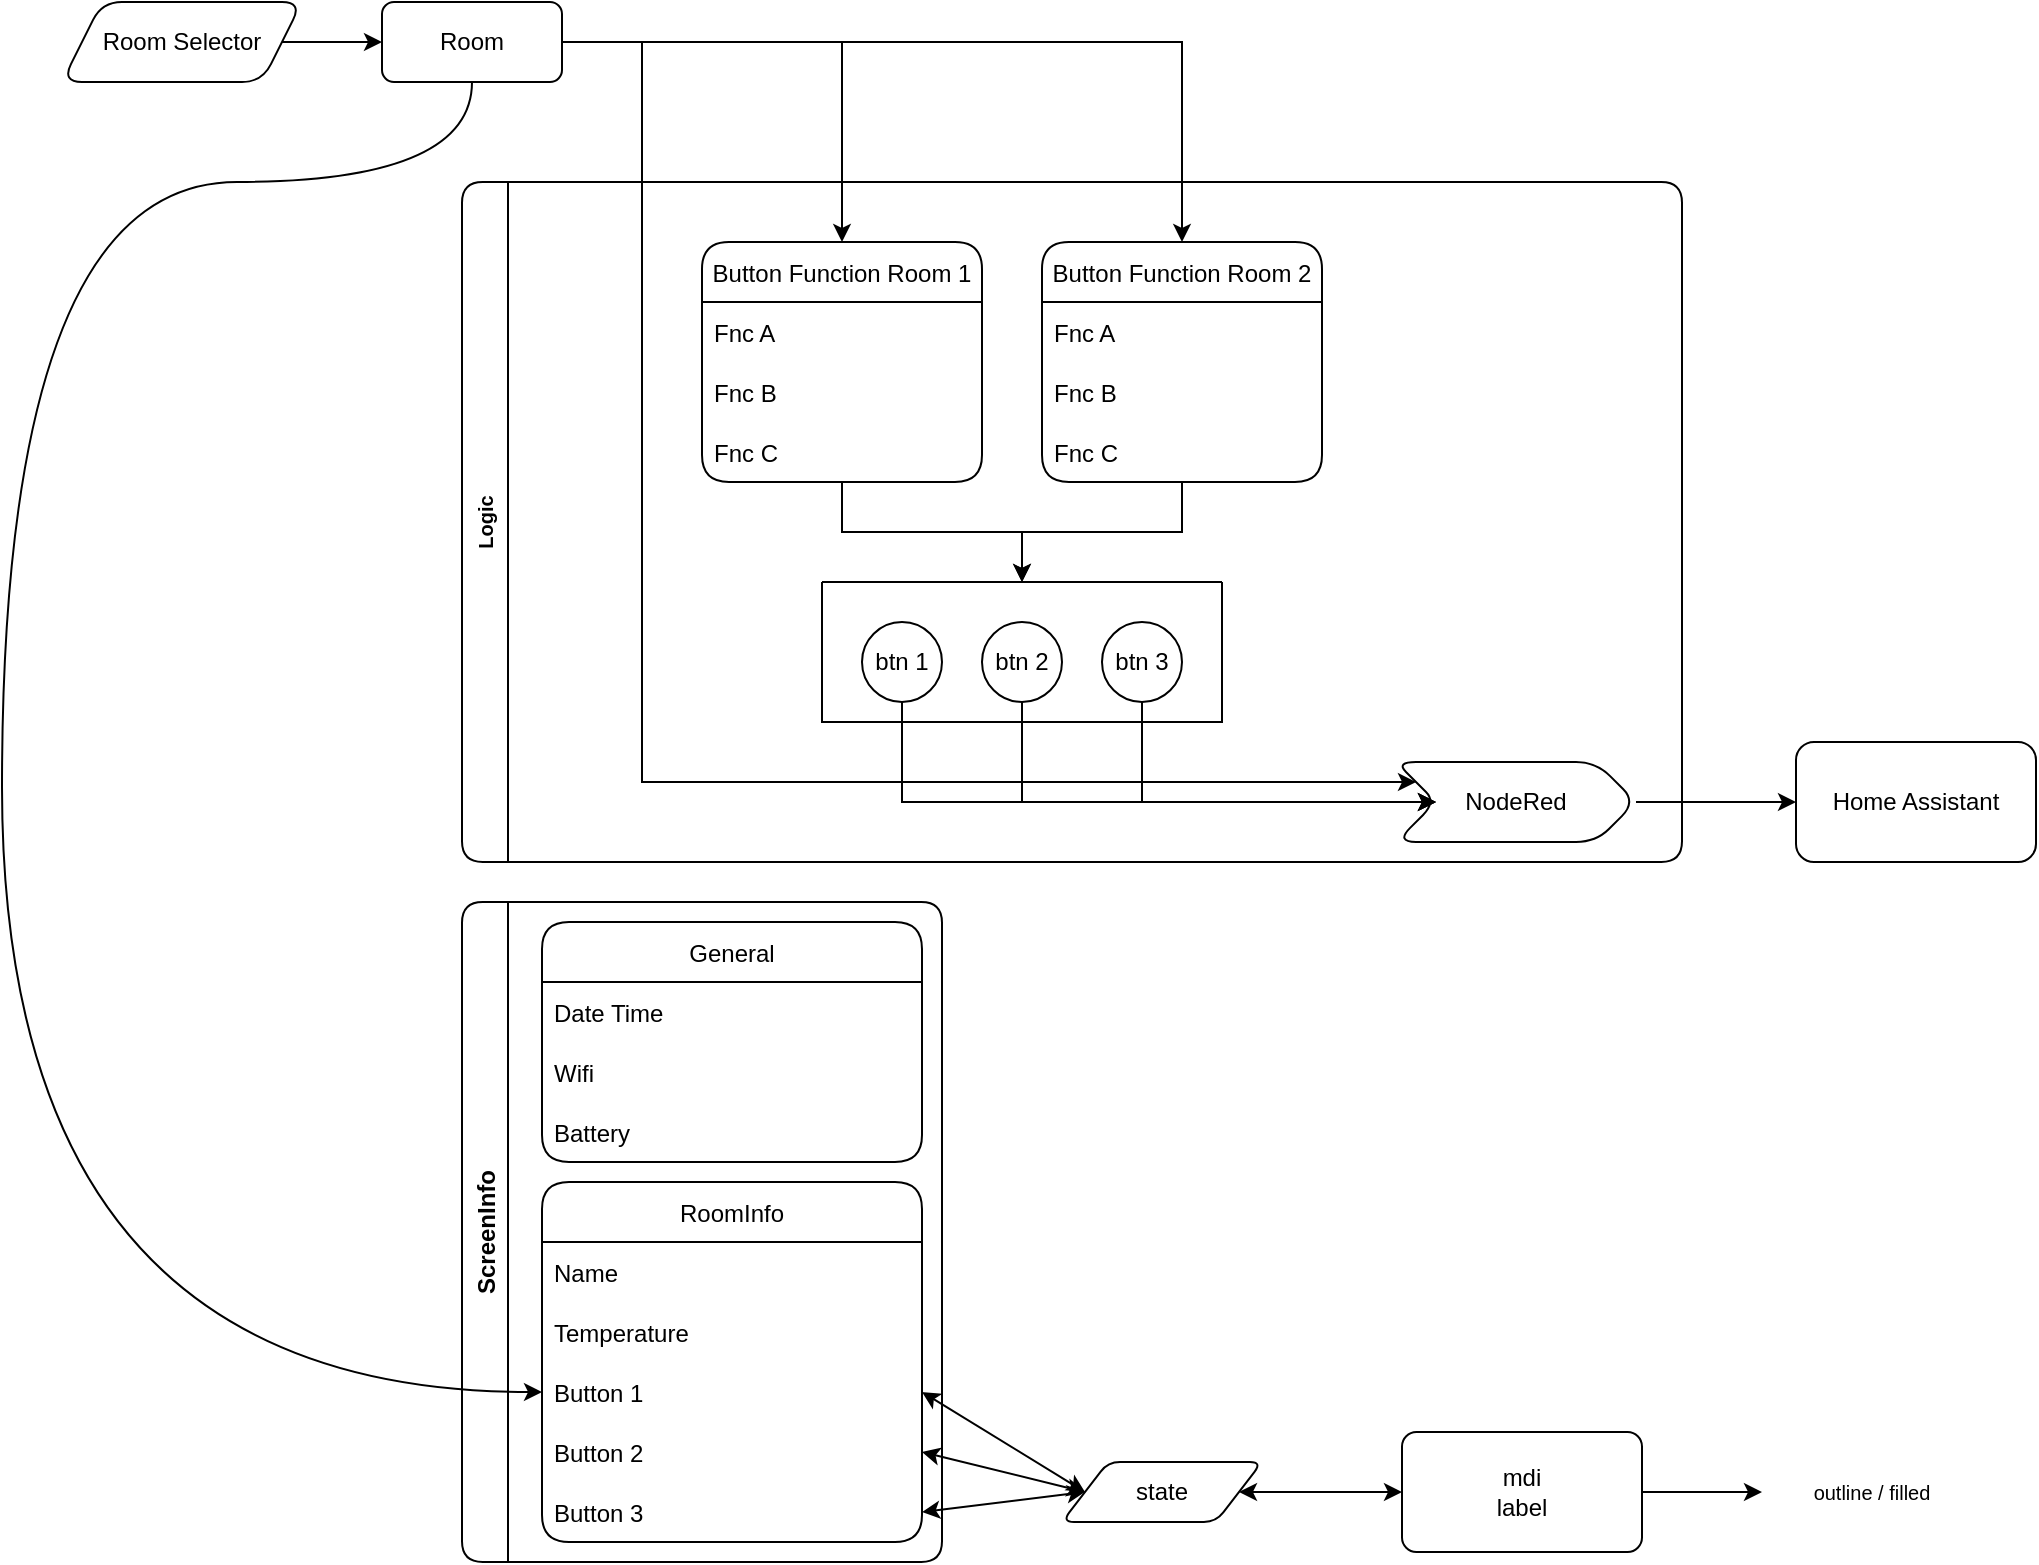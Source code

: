 <mxfile version="16.5.2" type="github" pages="2">
  <diagram id="4uab9OP-IaXWsomK-0Jk" name="Flow">
    <mxGraphModel dx="1298" dy="777" grid="1" gridSize="10" guides="1" tooltips="1" connect="1" arrows="1" fold="1" page="1" pageScale="1" pageWidth="1654" pageHeight="1169" math="0" shadow="0">
      <root>
        <mxCell id="0" />
        <mxCell id="1" parent="0" />
        <mxCell id="aPHUXNIeI92vyV6Ut_RM-1" style="edgeStyle=orthogonalEdgeStyle;rounded=0;orthogonalLoop=1;jettySize=auto;html=1;exitX=1;exitY=0.5;exitDx=0;exitDy=0;entryX=0.5;entryY=0;entryDx=0;entryDy=0;" parent="1" source="aPHUXNIeI92vyV6Ut_RM-4" target="aPHUXNIeI92vyV6Ut_RM-27" edge="1">
          <mxGeometry relative="1" as="geometry" />
        </mxCell>
        <mxCell id="aPHUXNIeI92vyV6Ut_RM-2" style="edgeStyle=orthogonalEdgeStyle;rounded=0;orthogonalLoop=1;jettySize=auto;html=1;exitX=1;exitY=0.5;exitDx=0;exitDy=0;entryX=0.5;entryY=0;entryDx=0;entryDy=0;" parent="1" source="aPHUXNIeI92vyV6Ut_RM-4" target="aPHUXNIeI92vyV6Ut_RM-31" edge="1">
          <mxGeometry relative="1" as="geometry" />
        </mxCell>
        <mxCell id="aPHUXNIeI92vyV6Ut_RM-3" style="edgeStyle=orthogonalEdgeStyle;rounded=0;orthogonalLoop=1;jettySize=auto;html=1;exitX=1;exitY=0.5;exitDx=0;exitDy=0;" parent="1" source="aPHUXNIeI92vyV6Ut_RM-4" target="aPHUXNIeI92vyV6Ut_RM-41" edge="1">
          <mxGeometry relative="1" as="geometry">
            <Array as="points">
              <mxPoint x="330" y="70" />
              <mxPoint x="330" y="440" />
            </Array>
          </mxGeometry>
        </mxCell>
        <mxCell id="aPHUXNIeI92vyV6Ut_RM-4" value="Room" style="rounded=1;whiteSpace=wrap;html=1;" parent="1" vertex="1">
          <mxGeometry x="200" y="50" width="90" height="40" as="geometry" />
        </mxCell>
        <mxCell id="aPHUXNIeI92vyV6Ut_RM-5" style="edgeStyle=orthogonalEdgeStyle;rounded=0;orthogonalLoop=1;jettySize=auto;html=1;exitX=1;exitY=0.5;exitDx=0;exitDy=0;entryX=0;entryY=0.5;entryDx=0;entryDy=0;" parent="1" source="aPHUXNIeI92vyV6Ut_RM-6" target="aPHUXNIeI92vyV6Ut_RM-4" edge="1">
          <mxGeometry relative="1" as="geometry" />
        </mxCell>
        <mxCell id="aPHUXNIeI92vyV6Ut_RM-6" value="Room Selector" style="shape=parallelogram;perimeter=parallelogramPerimeter;whiteSpace=wrap;html=1;fixedSize=1;rounded=1;" parent="1" vertex="1">
          <mxGeometry x="40" y="50" width="120" height="40" as="geometry" />
        </mxCell>
        <mxCell id="aPHUXNIeI92vyV6Ut_RM-7" value="ScreenInfo" style="swimlane;horizontal=0;rounded=1;" parent="1" vertex="1">
          <mxGeometry x="240" y="500" width="240" height="330" as="geometry" />
        </mxCell>
        <mxCell id="aPHUXNIeI92vyV6Ut_RM-8" value="RoomInfo" style="swimlane;fontStyle=0;childLayout=stackLayout;horizontal=1;startSize=30;horizontalStack=0;resizeParent=1;resizeParentMax=0;resizeLast=0;collapsible=1;marginBottom=0;rounded=1;" parent="aPHUXNIeI92vyV6Ut_RM-7" vertex="1">
          <mxGeometry x="40" y="140" width="190" height="180" as="geometry">
            <mxRectangle x="40" y="140" width="80" height="30" as="alternateBounds" />
          </mxGeometry>
        </mxCell>
        <mxCell id="aPHUXNIeI92vyV6Ut_RM-9" value="Name  " style="text;strokeColor=none;fillColor=none;align=left;verticalAlign=middle;spacingLeft=4;spacingRight=4;overflow=hidden;points=[[0,0.5],[1,0.5]];portConstraint=eastwest;rotatable=0;rounded=1;" parent="aPHUXNIeI92vyV6Ut_RM-8" vertex="1">
          <mxGeometry y="30" width="190" height="30" as="geometry" />
        </mxCell>
        <mxCell id="aPHUXNIeI92vyV6Ut_RM-10" value="Temperature" style="text;strokeColor=none;fillColor=none;align=left;verticalAlign=middle;spacingLeft=4;spacingRight=4;overflow=hidden;points=[[0,0.5],[1,0.5]];portConstraint=eastwest;rotatable=0;rounded=1;" parent="aPHUXNIeI92vyV6Ut_RM-8" vertex="1">
          <mxGeometry y="60" width="190" height="30" as="geometry" />
        </mxCell>
        <mxCell id="aPHUXNIeI92vyV6Ut_RM-11" value="Button 1 " style="text;strokeColor=none;fillColor=none;align=left;verticalAlign=middle;spacingLeft=4;spacingRight=4;overflow=hidden;points=[[0,0.5],[1,0.5]];portConstraint=eastwest;rotatable=0;rounded=1;" parent="aPHUXNIeI92vyV6Ut_RM-8" vertex="1">
          <mxGeometry y="90" width="190" height="30" as="geometry" />
        </mxCell>
        <mxCell id="aPHUXNIeI92vyV6Ut_RM-12" value="Button 2" style="text;strokeColor=none;fillColor=none;align=left;verticalAlign=middle;spacingLeft=4;spacingRight=4;overflow=hidden;points=[[0,0.5],[1,0.5]];portConstraint=eastwest;rotatable=0;rounded=1;" parent="aPHUXNIeI92vyV6Ut_RM-8" vertex="1">
          <mxGeometry y="120" width="190" height="30" as="geometry" />
        </mxCell>
        <mxCell id="aPHUXNIeI92vyV6Ut_RM-13" value="Button 3" style="text;strokeColor=none;fillColor=none;align=left;verticalAlign=middle;spacingLeft=4;spacingRight=4;overflow=hidden;points=[[0,0.5],[1,0.5]];portConstraint=eastwest;rotatable=0;rounded=1;" parent="aPHUXNIeI92vyV6Ut_RM-8" vertex="1">
          <mxGeometry y="150" width="190" height="30" as="geometry" />
        </mxCell>
        <mxCell id="aPHUXNIeI92vyV6Ut_RM-14" value="General" style="swimlane;fontStyle=0;childLayout=stackLayout;horizontal=1;startSize=30;horizontalStack=0;resizeParent=1;resizeParentMax=0;resizeLast=0;collapsible=1;marginBottom=0;rounded=1;" parent="aPHUXNIeI92vyV6Ut_RM-7" vertex="1">
          <mxGeometry x="40" y="10" width="190" height="120" as="geometry">
            <mxRectangle x="40" y="10" width="80" height="30" as="alternateBounds" />
          </mxGeometry>
        </mxCell>
        <mxCell id="aPHUXNIeI92vyV6Ut_RM-15" value="Date Time" style="text;strokeColor=none;fillColor=none;align=left;verticalAlign=middle;spacingLeft=4;spacingRight=4;overflow=hidden;points=[[0,0.5],[1,0.5]];portConstraint=eastwest;rotatable=0;rounded=1;" parent="aPHUXNIeI92vyV6Ut_RM-14" vertex="1">
          <mxGeometry y="30" width="190" height="30" as="geometry" />
        </mxCell>
        <mxCell id="aPHUXNIeI92vyV6Ut_RM-16" value="Wifi" style="text;strokeColor=none;fillColor=none;align=left;verticalAlign=middle;spacingLeft=4;spacingRight=4;overflow=hidden;points=[[0,0.5],[1,0.5]];portConstraint=eastwest;rotatable=0;rounded=1;" parent="aPHUXNIeI92vyV6Ut_RM-14" vertex="1">
          <mxGeometry y="60" width="190" height="30" as="geometry" />
        </mxCell>
        <mxCell id="aPHUXNIeI92vyV6Ut_RM-17" value="Battery" style="text;strokeColor=none;fillColor=none;align=left;verticalAlign=middle;spacingLeft=4;spacingRight=4;overflow=hidden;points=[[0,0.5],[1,0.5]];portConstraint=eastwest;rotatable=0;rounded=1;" parent="aPHUXNIeI92vyV6Ut_RM-14" vertex="1">
          <mxGeometry y="90" width="190" height="30" as="geometry" />
        </mxCell>
        <mxCell id="aPHUXNIeI92vyV6Ut_RM-18" style="rounded=0;orthogonalLoop=1;jettySize=auto;html=1;exitX=1;exitY=0.5;exitDx=0;exitDy=0;entryX=0;entryY=0.5;entryDx=0;entryDy=0;fontSize=10;" parent="1" source="aPHUXNIeI92vyV6Ut_RM-45" target="aPHUXNIeI92vyV6Ut_RM-24" edge="1">
          <mxGeometry relative="1" as="geometry" />
        </mxCell>
        <mxCell id="aPHUXNIeI92vyV6Ut_RM-19" value="" style="edgeStyle=orthogonalEdgeStyle;curved=1;rounded=0;orthogonalLoop=1;jettySize=auto;html=1;fontSize=10;startArrow=classic;startFill=1;" parent="1" source="aPHUXNIeI92vyV6Ut_RM-20" target="aPHUXNIeI92vyV6Ut_RM-45" edge="1">
          <mxGeometry relative="1" as="geometry" />
        </mxCell>
        <mxCell id="aPHUXNIeI92vyV6Ut_RM-20" value="state" style="shape=parallelogram;html=1;strokeWidth=1;perimeter=parallelogramPerimeter;whiteSpace=wrap;rounded=1;arcSize=12;size=0.23;" parent="1" vertex="1">
          <mxGeometry x="540" y="780" width="100" height="30" as="geometry" />
        </mxCell>
        <mxCell id="aPHUXNIeI92vyV6Ut_RM-21" style="rounded=0;orthogonalLoop=1;jettySize=auto;html=1;exitX=1;exitY=0.5;exitDx=0;exitDy=0;startArrow=classic;startFill=1;entryX=0;entryY=0.5;entryDx=0;entryDy=0;" parent="1" source="aPHUXNIeI92vyV6Ut_RM-11" target="aPHUXNIeI92vyV6Ut_RM-20" edge="1">
          <mxGeometry relative="1" as="geometry" />
        </mxCell>
        <mxCell id="aPHUXNIeI92vyV6Ut_RM-22" style="rounded=0;orthogonalLoop=1;jettySize=auto;html=1;exitX=1;exitY=0.5;exitDx=0;exitDy=0;entryX=0;entryY=0.5;entryDx=0;entryDy=0;startArrow=classic;startFill=1;" parent="1" source="aPHUXNIeI92vyV6Ut_RM-12" target="aPHUXNIeI92vyV6Ut_RM-20" edge="1">
          <mxGeometry relative="1" as="geometry">
            <mxPoint x="610" y="795.276" as="targetPoint" />
          </mxGeometry>
        </mxCell>
        <mxCell id="aPHUXNIeI92vyV6Ut_RM-23" style="rounded=0;orthogonalLoop=1;jettySize=auto;html=1;exitX=1;exitY=0.5;exitDx=0;exitDy=0;entryX=0;entryY=0.5;entryDx=0;entryDy=0;startArrow=classic;startFill=1;" parent="1" source="aPHUXNIeI92vyV6Ut_RM-13" target="aPHUXNIeI92vyV6Ut_RM-20" edge="1">
          <mxGeometry relative="1" as="geometry">
            <mxPoint x="610" y="790" as="targetPoint" />
          </mxGeometry>
        </mxCell>
        <mxCell id="aPHUXNIeI92vyV6Ut_RM-24" value="outline / filled" style="text;html=1;strokeColor=none;fillColor=none;align=center;verticalAlign=middle;whiteSpace=wrap;rounded=0;labelBorderColor=none;fontSize=10;" parent="1" vertex="1">
          <mxGeometry x="890" y="780" width="110" height="30" as="geometry" />
        </mxCell>
        <mxCell id="aPHUXNIeI92vyV6Ut_RM-25" style="edgeStyle=orthogonalEdgeStyle;rounded=0;orthogonalLoop=1;jettySize=auto;html=1;exitX=0.5;exitY=1;exitDx=0;exitDy=0;entryX=0;entryY=0.5;entryDx=0;entryDy=0;fontSize=10;curved=1;" parent="1" source="aPHUXNIeI92vyV6Ut_RM-4" target="aPHUXNIeI92vyV6Ut_RM-11" edge="1">
          <mxGeometry relative="1" as="geometry">
            <Array as="points">
              <mxPoint x="245" y="140" />
              <mxPoint x="10" y="140" />
              <mxPoint x="10" y="745" />
            </Array>
          </mxGeometry>
        </mxCell>
        <mxCell id="aPHUXNIeI92vyV6Ut_RM-26" value="Logic" style="swimlane;horizontal=0;rounded=1;labelBorderColor=none;fontSize=10;strokeWidth=1;" parent="1" vertex="1">
          <mxGeometry x="240" y="140" width="610" height="340" as="geometry" />
        </mxCell>
        <mxCell id="aPHUXNIeI92vyV6Ut_RM-27" value="Button Function Room 1" style="swimlane;fontStyle=0;childLayout=stackLayout;horizontal=1;startSize=30;horizontalStack=0;resizeParent=1;resizeParentMax=0;resizeLast=0;collapsible=1;marginBottom=0;rounded=1;" parent="aPHUXNIeI92vyV6Ut_RM-26" vertex="1">
          <mxGeometry x="120" y="30" width="140" height="120" as="geometry">
            <mxRectangle x="380" y="90" width="160" height="30" as="alternateBounds" />
          </mxGeometry>
        </mxCell>
        <mxCell id="aPHUXNIeI92vyV6Ut_RM-28" value="Fnc A" style="text;strokeColor=none;fillColor=none;align=left;verticalAlign=middle;spacingLeft=4;spacingRight=4;overflow=hidden;points=[[0,0.5],[1,0.5]];portConstraint=eastwest;rotatable=0;" parent="aPHUXNIeI92vyV6Ut_RM-27" vertex="1">
          <mxGeometry y="30" width="140" height="30" as="geometry" />
        </mxCell>
        <mxCell id="aPHUXNIeI92vyV6Ut_RM-29" value="Fnc B" style="text;strokeColor=none;fillColor=none;align=left;verticalAlign=middle;spacingLeft=4;spacingRight=4;overflow=hidden;points=[[0,0.5],[1,0.5]];portConstraint=eastwest;rotatable=0;" parent="aPHUXNIeI92vyV6Ut_RM-27" vertex="1">
          <mxGeometry y="60" width="140" height="30" as="geometry" />
        </mxCell>
        <mxCell id="aPHUXNIeI92vyV6Ut_RM-30" value="Fnc C" style="text;strokeColor=none;fillColor=none;align=left;verticalAlign=middle;spacingLeft=4;spacingRight=4;overflow=hidden;points=[[0,0.5],[1,0.5]];portConstraint=eastwest;rotatable=0;" parent="aPHUXNIeI92vyV6Ut_RM-27" vertex="1">
          <mxGeometry y="90" width="140" height="30" as="geometry" />
        </mxCell>
        <mxCell id="aPHUXNIeI92vyV6Ut_RM-31" value="Button Function Room 2" style="swimlane;fontStyle=0;childLayout=stackLayout;horizontal=1;startSize=30;horizontalStack=0;resizeParent=1;resizeParentMax=0;resizeLast=0;collapsible=1;marginBottom=0;rounded=1;" parent="aPHUXNIeI92vyV6Ut_RM-26" vertex="1">
          <mxGeometry x="290" y="30" width="140" height="120" as="geometry">
            <mxRectangle x="550" y="90" width="160" height="30" as="alternateBounds" />
          </mxGeometry>
        </mxCell>
        <mxCell id="aPHUXNIeI92vyV6Ut_RM-32" value="Fnc A" style="text;strokeColor=none;fillColor=none;align=left;verticalAlign=middle;spacingLeft=4;spacingRight=4;overflow=hidden;points=[[0,0.5],[1,0.5]];portConstraint=eastwest;rotatable=0;" parent="aPHUXNIeI92vyV6Ut_RM-31" vertex="1">
          <mxGeometry y="30" width="140" height="30" as="geometry" />
        </mxCell>
        <mxCell id="aPHUXNIeI92vyV6Ut_RM-33" value="Fnc B" style="text;strokeColor=none;fillColor=none;align=left;verticalAlign=middle;spacingLeft=4;spacingRight=4;overflow=hidden;points=[[0,0.5],[1,0.5]];portConstraint=eastwest;rotatable=0;" parent="aPHUXNIeI92vyV6Ut_RM-31" vertex="1">
          <mxGeometry y="60" width="140" height="30" as="geometry" />
        </mxCell>
        <mxCell id="aPHUXNIeI92vyV6Ut_RM-34" value="Fnc C" style="text;strokeColor=none;fillColor=none;align=left;verticalAlign=middle;spacingLeft=4;spacingRight=4;overflow=hidden;points=[[0,0.5],[1,0.5]];portConstraint=eastwest;rotatable=0;" parent="aPHUXNIeI92vyV6Ut_RM-31" vertex="1">
          <mxGeometry y="90" width="140" height="30" as="geometry" />
        </mxCell>
        <mxCell id="aPHUXNIeI92vyV6Ut_RM-35" value="" style="swimlane;startSize=0;rounded=1;arcSize=26;" parent="aPHUXNIeI92vyV6Ut_RM-26" vertex="1">
          <mxGeometry x="180" y="200" width="200" height="70" as="geometry" />
        </mxCell>
        <mxCell id="aPHUXNIeI92vyV6Ut_RM-36" value="btn 1" style="ellipse;whiteSpace=wrap;html=1;aspect=fixed;" parent="aPHUXNIeI92vyV6Ut_RM-35" vertex="1">
          <mxGeometry x="20" y="20" width="40" height="40" as="geometry" />
        </mxCell>
        <mxCell id="aPHUXNIeI92vyV6Ut_RM-37" value="btn 2" style="ellipse;whiteSpace=wrap;html=1;aspect=fixed;" parent="aPHUXNIeI92vyV6Ut_RM-35" vertex="1">
          <mxGeometry x="80" y="20" width="40" height="40" as="geometry" />
        </mxCell>
        <mxCell id="aPHUXNIeI92vyV6Ut_RM-38" value="btn 3" style="ellipse;whiteSpace=wrap;html=1;aspect=fixed;" parent="aPHUXNIeI92vyV6Ut_RM-35" vertex="1">
          <mxGeometry x="140" y="20" width="40" height="40" as="geometry" />
        </mxCell>
        <mxCell id="aPHUXNIeI92vyV6Ut_RM-39" value="" style="edgeStyle=orthogonalEdgeStyle;rounded=0;orthogonalLoop=1;jettySize=auto;html=1;entryX=0.5;entryY=0;entryDx=0;entryDy=0;" parent="aPHUXNIeI92vyV6Ut_RM-26" source="aPHUXNIeI92vyV6Ut_RM-27" target="aPHUXNIeI92vyV6Ut_RM-35" edge="1">
          <mxGeometry relative="1" as="geometry" />
        </mxCell>
        <mxCell id="aPHUXNIeI92vyV6Ut_RM-40" style="edgeStyle=orthogonalEdgeStyle;rounded=0;orthogonalLoop=1;jettySize=auto;html=1;exitX=0.5;exitY=1;exitDx=0;exitDy=0;entryX=0.5;entryY=0;entryDx=0;entryDy=0;" parent="aPHUXNIeI92vyV6Ut_RM-26" source="aPHUXNIeI92vyV6Ut_RM-31" target="aPHUXNIeI92vyV6Ut_RM-35" edge="1">
          <mxGeometry relative="1" as="geometry" />
        </mxCell>
        <mxCell id="aPHUXNIeI92vyV6Ut_RM-41" value="NodeRed" style="shape=step;perimeter=stepPerimeter;whiteSpace=wrap;html=1;fixedSize=1;rounded=1;" parent="aPHUXNIeI92vyV6Ut_RM-26" vertex="1">
          <mxGeometry x="467" y="290" width="120" height="40" as="geometry" />
        </mxCell>
        <mxCell id="aPHUXNIeI92vyV6Ut_RM-42" style="edgeStyle=orthogonalEdgeStyle;rounded=0;orthogonalLoop=1;jettySize=auto;html=1;exitX=0.5;exitY=1;exitDx=0;exitDy=0;entryX=0;entryY=0.5;entryDx=0;entryDy=0;" parent="aPHUXNIeI92vyV6Ut_RM-26" source="aPHUXNIeI92vyV6Ut_RM-36" target="aPHUXNIeI92vyV6Ut_RM-41" edge="1">
          <mxGeometry relative="1" as="geometry">
            <Array as="points">
              <mxPoint x="220" y="310" />
            </Array>
          </mxGeometry>
        </mxCell>
        <mxCell id="aPHUXNIeI92vyV6Ut_RM-43" style="edgeStyle=orthogonalEdgeStyle;rounded=0;orthogonalLoop=1;jettySize=auto;html=1;exitX=0.5;exitY=1;exitDx=0;exitDy=0;entryX=0;entryY=0.5;entryDx=0;entryDy=0;" parent="aPHUXNIeI92vyV6Ut_RM-26" source="aPHUXNIeI92vyV6Ut_RM-37" target="aPHUXNIeI92vyV6Ut_RM-41" edge="1">
          <mxGeometry relative="1" as="geometry">
            <Array as="points">
              <mxPoint x="280" y="310" />
            </Array>
          </mxGeometry>
        </mxCell>
        <mxCell id="aPHUXNIeI92vyV6Ut_RM-44" style="edgeStyle=orthogonalEdgeStyle;rounded=0;orthogonalLoop=1;jettySize=auto;html=1;exitX=0.5;exitY=1;exitDx=0;exitDy=0;entryX=0;entryY=0.5;entryDx=0;entryDy=0;" parent="aPHUXNIeI92vyV6Ut_RM-26" source="aPHUXNIeI92vyV6Ut_RM-38" target="aPHUXNIeI92vyV6Ut_RM-41" edge="1">
          <mxGeometry relative="1" as="geometry">
            <mxPoint x="290" y="270" as="sourcePoint" />
            <mxPoint x="430" y="320" as="targetPoint" />
            <Array as="points">
              <mxPoint x="340" y="310" />
            </Array>
          </mxGeometry>
        </mxCell>
        <mxCell id="aPHUXNIeI92vyV6Ut_RM-45" value="mdi&lt;br&gt;label" style="whiteSpace=wrap;html=1;strokeWidth=1;rounded=1;arcSize=12;" parent="1" vertex="1">
          <mxGeometry x="710" y="765" width="120" height="60" as="geometry" />
        </mxCell>
        <mxCell id="9DS57FAO6aVHSwEOX1pS-1" value="Home Assistant" style="whiteSpace=wrap;html=1;rounded=1;" parent="1" vertex="1">
          <mxGeometry x="907" y="420" width="120" height="60" as="geometry" />
        </mxCell>
        <mxCell id="9DS57FAO6aVHSwEOX1pS-2" value="" style="edgeStyle=orthogonalEdgeStyle;rounded=0;orthogonalLoop=1;jettySize=auto;html=1;" parent="1" source="aPHUXNIeI92vyV6Ut_RM-41" target="9DS57FAO6aVHSwEOX1pS-1" edge="1">
          <mxGeometry relative="1" as="geometry" />
        </mxCell>
      </root>
    </mxGraphModel>
  </diagram>
  <diagram id="ZDih3I9HqbOAp9GsLAQQ" name="Page-2">
    <mxGraphModel dx="1298" dy="777" grid="1" gridSize="10" guides="1" tooltips="1" connect="1" arrows="1" fold="1" page="1" pageScale="1" pageWidth="1169" pageHeight="827" math="0" shadow="0">
      <root>
        <mxCell id="wcaAs579zlpX51kEkVPv-0" />
        <mxCell id="wcaAs579zlpX51kEkVPv-1" parent="wcaAs579zlpX51kEkVPv-0" />
        <mxCell id="wcaAs579zlpX51kEkVPv-4" value="" style="edgeStyle=orthogonalEdgeStyle;rounded=0;orthogonalLoop=1;jettySize=auto;html=1;" edge="1" parent="wcaAs579zlpX51kEkVPv-1" source="wcaAs579zlpX51kEkVPv-2" target="wcaAs579zlpX51kEkVPv-3">
          <mxGeometry relative="1" as="geometry" />
        </mxCell>
        <mxCell id="wcaAs579zlpX51kEkVPv-6" value="" style="edgeStyle=orthogonalEdgeStyle;rounded=0;orthogonalLoop=1;jettySize=auto;html=1;" edge="1" parent="wcaAs579zlpX51kEkVPv-1" source="wcaAs579zlpX51kEkVPv-3" target="wcaAs579zlpX51kEkVPv-5">
          <mxGeometry relative="1" as="geometry" />
        </mxCell>
        <mxCell id="wcaAs579zlpX51kEkVPv-9" value="" style="edgeStyle=orthogonalEdgeStyle;rounded=0;orthogonalLoop=1;jettySize=auto;html=1;" edge="1" parent="wcaAs579zlpX51kEkVPv-1" source="wcaAs579zlpX51kEkVPv-7" target="wcaAs579zlpX51kEkVPv-8">
          <mxGeometry relative="1" as="geometry" />
        </mxCell>
        <mxCell id="wcaAs579zlpX51kEkVPv-11" value="" style="edgeStyle=orthogonalEdgeStyle;rounded=0;orthogonalLoop=1;jettySize=auto;html=1;" edge="1" parent="wcaAs579zlpX51kEkVPv-1" source="wcaAs579zlpX51kEkVPv-8" target="wcaAs579zlpX51kEkVPv-10">
          <mxGeometry relative="1" as="geometry" />
        </mxCell>
        <mxCell id="wcaAs579zlpX51kEkVPv-12" value="" style="group" vertex="1" connectable="0" parent="wcaAs579zlpX51kEkVPv-1">
          <mxGeometry x="160" y="130" width="120" height="110" as="geometry" />
        </mxCell>
        <mxCell id="wcaAs579zlpX51kEkVPv-2" value="INPUT" style="rounded=1;whiteSpace=wrap;html=1;" vertex="1" parent="wcaAs579zlpX51kEkVPv-12">
          <mxGeometry y="50" width="120" height="60" as="geometry" />
        </mxCell>
        <mxCell id="wcaAs579zlpX51kEkVPv-7" value="Hardware" style="text;html=1;strokeColor=none;fillColor=none;align=center;verticalAlign=middle;whiteSpace=wrap;rounded=0;" vertex="1" parent="wcaAs579zlpX51kEkVPv-12">
          <mxGeometry x="30" width="60" height="30" as="geometry" />
        </mxCell>
        <mxCell id="wcaAs579zlpX51kEkVPv-13" value="" style="group" vertex="1" connectable="0" parent="wcaAs579zlpX51kEkVPv-1">
          <mxGeometry x="530" y="130" width="120" height="110" as="geometry" />
        </mxCell>
        <mxCell id="wcaAs579zlpX51kEkVPv-3" value="PROCESS" style="rounded=1;whiteSpace=wrap;html=1;" vertex="1" parent="wcaAs579zlpX51kEkVPv-13">
          <mxGeometry y="50" width="120" height="60" as="geometry" />
        </mxCell>
        <mxCell id="wcaAs579zlpX51kEkVPv-8" value="Software" style="text;html=1;strokeColor=none;fillColor=none;align=center;verticalAlign=middle;whiteSpace=wrap;rounded=0;" vertex="1" parent="wcaAs579zlpX51kEkVPv-13">
          <mxGeometry x="30" width="60" height="30" as="geometry" />
        </mxCell>
        <mxCell id="wcaAs579zlpX51kEkVPv-14" value="" style="group" vertex="1" connectable="0" parent="wcaAs579zlpX51kEkVPv-1">
          <mxGeometry x="900" y="130" width="120" height="110" as="geometry" />
        </mxCell>
        <mxCell id="wcaAs579zlpX51kEkVPv-5" value="OUTPUT" style="rounded=1;whiteSpace=wrap;html=1;" vertex="1" parent="wcaAs579zlpX51kEkVPv-14">
          <mxGeometry y="50" width="120" height="60" as="geometry" />
        </mxCell>
        <mxCell id="wcaAs579zlpX51kEkVPv-10" value="Hardware" style="text;html=1;strokeColor=none;fillColor=none;align=center;verticalAlign=middle;whiteSpace=wrap;rounded=0;" vertex="1" parent="wcaAs579zlpX51kEkVPv-14">
          <mxGeometry x="30" width="60" height="30" as="geometry" />
        </mxCell>
        <mxCell id="wcaAs579zlpX51kEkVPv-16" value="List" style="swimlane;fontStyle=0;childLayout=stackLayout;horizontal=1;startSize=30;horizontalStack=0;resizeParent=1;resizeParentMax=0;resizeLast=0;collapsible=1;marginBottom=0;" vertex="1" parent="wcaAs579zlpX51kEkVPv-1">
          <mxGeometry x="150" y="280" width="140" height="180" as="geometry" />
        </mxCell>
        <mxCell id="wcaAs579zlpX51kEkVPv-17" value="Button   " style="text;strokeColor=none;fillColor=none;align=left;verticalAlign=middle;spacingLeft=4;spacingRight=4;overflow=hidden;points=[[0,0.5],[1,0.5]];portConstraint=eastwest;rotatable=0;" vertex="1" parent="wcaAs579zlpX51kEkVPv-16">
          <mxGeometry y="30" width="140" height="30" as="geometry" />
        </mxCell>
        <mxCell id="wcaAs579zlpX51kEkVPv-18" value="Pot" style="text;strokeColor=none;fillColor=none;align=left;verticalAlign=middle;spacingLeft=4;spacingRight=4;overflow=hidden;points=[[0,0.5],[1,0.5]];portConstraint=eastwest;rotatable=0;" vertex="1" parent="wcaAs579zlpX51kEkVPv-16">
          <mxGeometry y="60" width="140" height="30" as="geometry" />
        </mxCell>
        <mxCell id="wcaAs579zlpX51kEkVPv-19" value="Slider" style="text;strokeColor=none;fillColor=none;align=left;verticalAlign=middle;spacingLeft=4;spacingRight=4;overflow=hidden;points=[[0,0.5],[1,0.5]];portConstraint=eastwest;rotatable=0;" vertex="1" parent="wcaAs579zlpX51kEkVPv-16">
          <mxGeometry y="90" width="140" height="30" as="geometry" />
        </mxCell>
        <mxCell id="wcaAs579zlpX51kEkVPv-21" value="Joystick" style="text;strokeColor=none;fillColor=none;align=left;verticalAlign=middle;spacingLeft=4;spacingRight=4;overflow=hidden;points=[[0,0.5],[1,0.5]];portConstraint=eastwest;rotatable=0;" vertex="1" parent="wcaAs579zlpX51kEkVPv-16">
          <mxGeometry y="120" width="140" height="30" as="geometry" />
        </mxCell>
        <mxCell id="wcaAs579zlpX51kEkVPv-20" value="...." style="text;strokeColor=none;fillColor=none;align=left;verticalAlign=middle;spacingLeft=4;spacingRight=4;overflow=hidden;points=[[0,0.5],[1,0.5]];portConstraint=eastwest;rotatable=0;" vertex="1" parent="wcaAs579zlpX51kEkVPv-16">
          <mxGeometry y="150" width="140" height="30" as="geometry" />
        </mxCell>
        <mxCell id="wcaAs579zlpX51kEkVPv-22" value="List" style="swimlane;fontStyle=0;childLayout=stackLayout;horizontal=1;startSize=30;horizontalStack=0;resizeParent=1;resizeParentMax=0;resizeLast=0;collapsible=1;marginBottom=0;" vertex="1" parent="wcaAs579zlpX51kEkVPv-1">
          <mxGeometry x="890" y="325" width="190" height="90" as="geometry" />
        </mxCell>
        <mxCell id="wcaAs579zlpX51kEkVPv-23" value="Actions in Home Assistant" style="text;strokeColor=none;fillColor=none;align=left;verticalAlign=middle;spacingLeft=4;spacingRight=4;overflow=hidden;points=[[0,0.5],[1,0.5]];portConstraint=eastwest;rotatable=0;" vertex="1" parent="wcaAs579zlpX51kEkVPv-22">
          <mxGeometry y="30" width="190" height="30" as="geometry" />
        </mxCell>
        <mxCell id="wcaAs579zlpX51kEkVPv-27" value="...." style="text;strokeColor=none;fillColor=none;align=left;verticalAlign=middle;spacingLeft=4;spacingRight=4;overflow=hidden;points=[[0,0.5],[1,0.5]];portConstraint=eastwest;rotatable=0;" vertex="1" parent="wcaAs579zlpX51kEkVPv-22">
          <mxGeometry y="60" width="190" height="30" as="geometry" />
        </mxCell>
        <mxCell id="wcaAs579zlpX51kEkVPv-30" value="Onderzoeken dat de output tov de&amp;nbsp; inputmethode onmiddellijk duidelijk is voor de gebruiker" style="text;html=1;strokeColor=none;fillColor=none;align=left;verticalAlign=top;whiteSpace=wrap;rounded=0;" vertex="1" parent="wcaAs579zlpX51kEkVPv-1">
          <mxGeometry x="150" y="480" width="190" height="110" as="geometry" />
        </mxCell>
      </root>
    </mxGraphModel>
  </diagram>
</mxfile>
